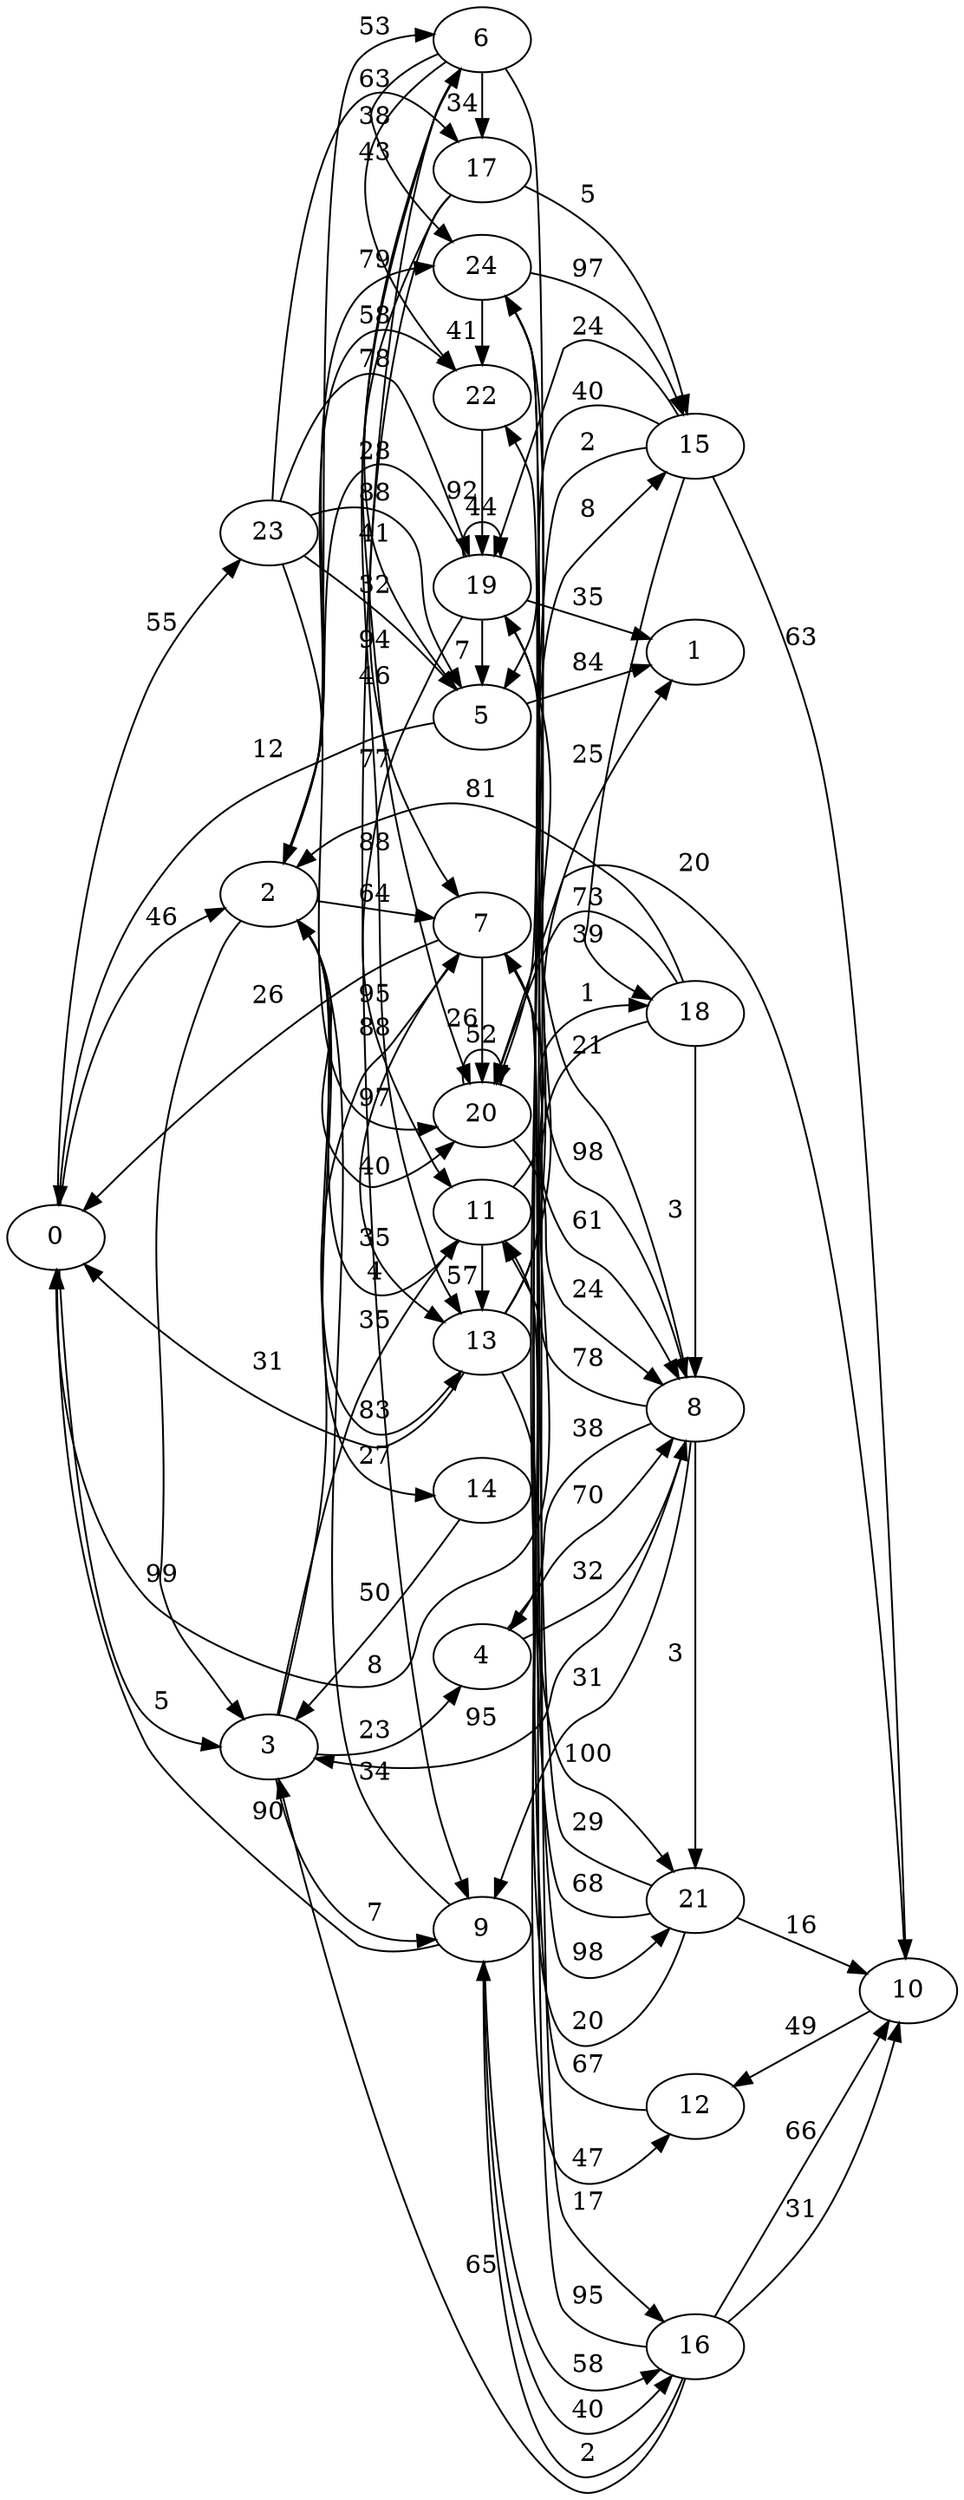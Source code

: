digraph G {
ranksep = "equally";
rankdir = LR;
{rank = same; 0; };
{rank = same; 3; 23; 2; };
{rank = same; 4; 9; 7; 11; 5; 20; 19; 17; 14; 22; 24; 13; 6; };
{rank = same; 8; 16; 21; 18; 1; 15; 12; };
{rank = same; 10; };
{rank = same; };
0->3[label="5"];
0->23[label="55"];
0->2[label="46"];
3->4[label="23"];
3->9[label="7"];
3->7[label="88"];
3->11[label="35"];
23->5[label="88"];
23->20[label="97"];
23->19[label="78"];
23->5[label="32"];
23->17[label="63"];
2->14[label="27"];
2->20[label="40"];
2->3[label="99"];
2->22[label="58"];
2->24[label="79"];
2->13[label="83"];
2->7[label="64"];
2->6[label="53"];
4->8[label="70"];
4->8[label="32"];
9->0[label="90"];
9->16[label="58"];
9->2[label="34"];
9->16[label="40"];
7->21[label="98"];
7->0[label="26"];
7->8[label="61"];
7->13[label="35"];
7->20[label="26"];
11->18[label="1"];
11->2[label="4"];
11->13[label="57"];
5->1[label="84"];
5->0[label="12"];
5->6[label="41"];
20->20[label="52"];
20->8[label="24"];
19->19[label="44"];
19->1[label="35"];
19->8[label="98"];
19->11[label="88"];
19->5[label="7"];
19->2[label="28"];
17->7[label="46"];
17->20[label="94"];
17->15[label="5"];
14->3[label="50"];
22->19[label="92"];
24->21[label="100"];
24->15[label="97"];
24->22[label="41"];
13->0[label="31"];
13->15[label="8"];
13->12[label="47"];
13->1[label="25"];
6->17[label="34"];
6->22[label="43"];
6->9[label="95"];
6->13[label="77"];
6->24[label="38"];
6->16[label="17"];
8->3[label="95"];
8->21[label="3"];
8->4[label="38"];
8->19[label="21"];
8->11[label="78"];
8->9[label="31"];
16->7[label="95"];
16->10[label="66"];
16->10[label="31"];
16->3[label="65"];
16->9[label="2"];
21->10[label="16"];
21->22[label="68"];
21->11[label="20"];
21->24[label="29"];
18->8[label="3"];
18->20[label="73"];
18->2[label="81"];
18->0[label="8"];
1
15->10[label="63"];
15->5[label="40"];
15->19[label="24"];
15->20[label="2"];
15->18[label="39"];
12->24[label="67"];
10->12[label="49"];
10->20[label="20"];
}
